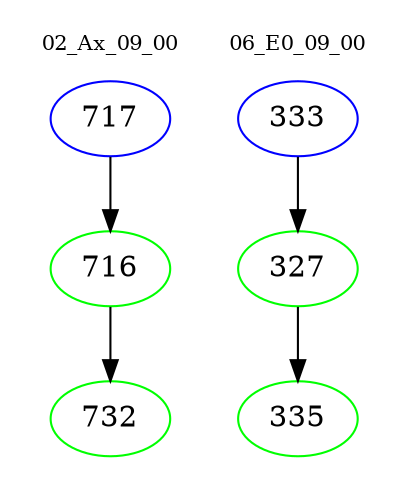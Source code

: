 digraph{
subgraph cluster_0 {
color = white
label = "02_Ax_09_00";
fontsize=10;
T0_717 [label="717", color="blue"]
T0_717 -> T0_716 [color="black"]
T0_716 [label="716", color="green"]
T0_716 -> T0_732 [color="black"]
T0_732 [label="732", color="green"]
}
subgraph cluster_1 {
color = white
label = "06_E0_09_00";
fontsize=10;
T1_333 [label="333", color="blue"]
T1_333 -> T1_327 [color="black"]
T1_327 [label="327", color="green"]
T1_327 -> T1_335 [color="black"]
T1_335 [label="335", color="green"]
}
}

